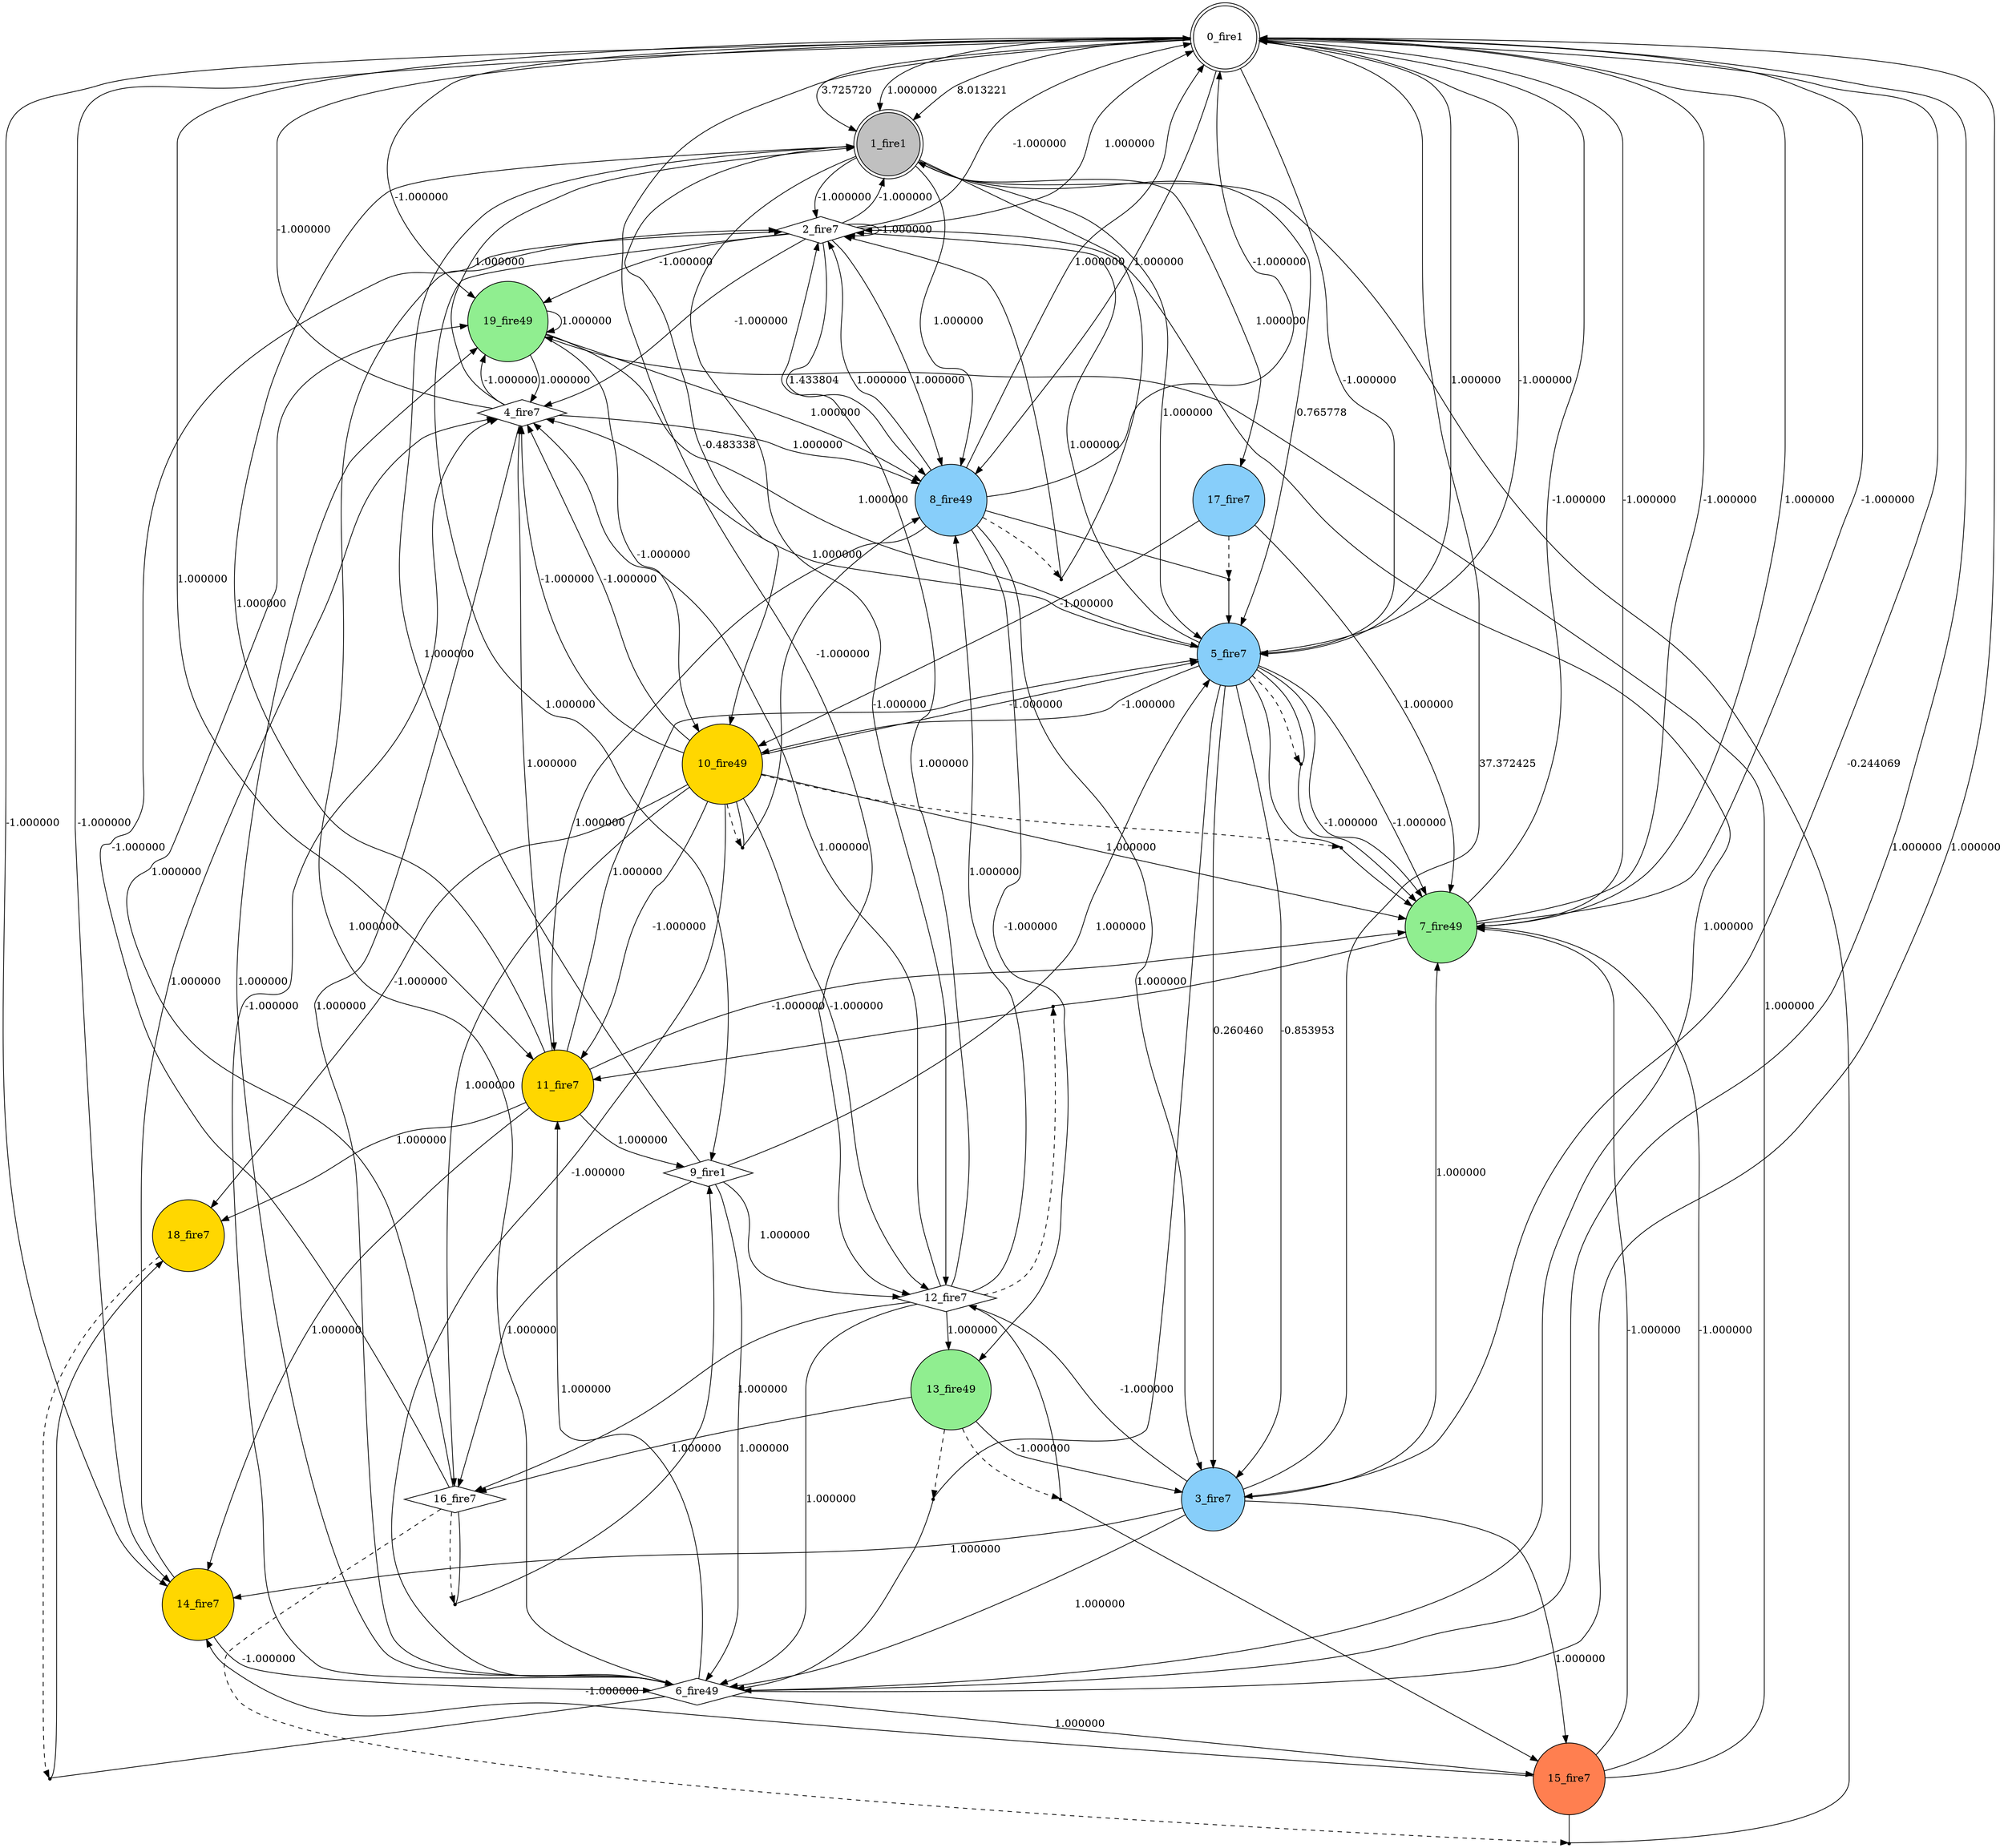 digraph G {
 node[shape = circle]
0 [label="0_fire1",shape=doublecircle]
1 [label="1_fire1",shape=doublecircle, style=filled, fillcolor=gray]
2 [label="2_fire7",shape=diamond]
3 [label="3_fire7",style=filled, fillcolor=lightskyblue]
4 [label="4_fire7",shape=diamond]
5 [label="5_fire7",style=filled, fillcolor=lightskyblue]
6 [label="6_fire49",shape=diamond]
7 [label="7_fire49",style=filled, fillcolor=lightgreen]
8 [label="8_fire49",style=filled, fillcolor=lightskyblue]
9 [label="9_fire1",shape=diamond]
10 [label="10_fire49",style=filled, fillcolor=gold]
11 [label="11_fire7",style=filled, fillcolor=gold]
12 [label="12_fire7",shape=diamond]
13 [label="13_fire49",style=filled, fillcolor=lightgreen]
14 [label="14_fire7",style=filled, fillcolor=gold]
15 [label="15_fire7",style=filled, fillcolor=coral]
16 [label="16_fire7",shape=diamond]
17 [label="17_fire7",style=filled, fillcolor=lightskyblue]
18 [label="18_fire7",style=filled, fillcolor=gold]
19 [label="19_fire49",style=filled, fillcolor=lightgreen]
0 -> 1 [label="8.013221"]
2 -> 8 [label="1.433804"]
19 -> 10 [label="-1.000000"]
2 -> 19 [label="-1.000000"]
3 -> 0 [label="37.372425"]
5 -> 3 [label="-0.853953"]
12 -> 4 [label="1.000000"]
1 -> 2 [label="-1.000000"]
16 -> 2 [label="-1.000000"]
3 -> 6 [label="1.000000"]
0 -> 1 [label="3.725720"]
9 -> 1 [label="1.000000"]
24 [shape=point, label=""]
13 -> 24 [style=dashed] 
5 -> 24 [dir=none]
24 -> 6 
8 -> 2 [label="1.000000"]
4 -> 19 [label="-1.000000"]
15 -> 7 [label="-1.000000"]
10 -> 16 [label="1.000000"]
7 -> 0 [label="-1.000000"]
6 -> 19 [label="1.000000"]
12 -> 8 [label="1.000000"]
25 [shape=point, label=""]
10 -> 25 [style=dashed] 
5 -> 25 [dir=none]
25 -> 7 
7 -> 0 [label="-1.000000"]
3 -> 15 [label="1.000000"]
13 -> 16 [label="1.000000"]
10 -> 7 [label="1.000000"]
1 -> 12 [label="-1.000000"]
2 -> 2 [label="-1.000000"]
5 -> 3 [label="0.260460"]
19 -> 8 [label="1.000000"]
0 -> 1 [label="1.000000"]
7 -> 0 [label="-1.000000"]
1 -> 8 [label="1.000000"]
8 -> 13 [label="-1.000000"]
3 -> 14 [label="1.000000"]
0 -> 14 [label="-1.000000"]
26 [shape=point, label=""]
16 -> 26 [style=dashed] 
16 -> 26 [dir=none]
26 -> 9 
6 -> 11 [label="1.000000"]
8 -> 3 [label="1.000000"]
9 -> 5 [label="1.000000"]
3 -> 12 [label="-1.000000"]
6 -> 2 [label="1.000000"]
27 [shape=point, label=""]
16 -> 27 [style=dashed] 
15 -> 27 [dir=none]
27 -> 1 
10 -> 11 [label="-1.000000"]
0 -> 12 [label="-1.000000"]
11 -> 7 [label="-1.000000"]
1 -> 5 [label="0.765778"]
15 -> 19 [label="1.000000"]
0 -> 3 [label="-0.244069"]
6 -> 15 [label="1.000000"]
10 -> 12 [label="-1.000000"]
10 -> 4 [label="-1.000000"]
1 -> 10 [label="-0.483338"]
28 [shape=point, label=""]
12 -> 28 [style=dashed] 
7 -> 28 [dir=none]
28 -> 11 
12 -> 16 [label="1.000000"]
17 -> 7 [label="1.000000"]
5 -> 7 [label="-1.000000"]
0 -> 19 [label="-1.000000"]
12 -> 13 [label="1.000000"]
8 -> 0 [label="-1.000000"]
29 [shape=point, label=""]
17 -> 29 [style=dashed] 
8 -> 29 [dir=none]
29 -> 5 
2 -> 8 [label="1.000000"]
30 [shape=point, label=""]
5 -> 30 [style=dashed] 
5 -> 30 [dir=none]
30 -> 7 
7 -> 0 [label="-1.000000"]
10 -> 6 [label="-1.000000"]
2 -> 1 [label="-1.000000"]
2 -> 4 [label="-1.000000"]
0 -> 7 [label="1.000000"]
0 -> 11 [label="1.000000"]
11 -> 1 [label="1.000000"]
0 -> 8 [label="1.000000"]
11 -> 14 [label="1.000000"]
19 -> 4 [label="1.000000"]
0 -> 5 [label="-1.000000"]
13 -> 3 [label="-1.000000"]
2 -> 0 [label="1.000000"]
4 -> 8 [label="1.000000"]
14 -> 4 [label="1.000000"]
9 -> 6 [label="1.000000"]
14 -> 6 [label="-1.000000"]
6 -> 4 [label="-1.000000"]
31 [shape=point, label=""]
13 -> 31 [style=dashed] 
12 -> 31 [dir=none]
31 -> 15 
4 -> 0 [label="-1.000000"]
6 -> 0 [label="1.000000"]
9 -> 12 [label="1.000000"]
0 -> 14 [label="-1.000000"]
11 -> 9 [label="1.000000"]
19 -> 19 [label="1.000000"]
11 -> 5 [label="1.000000"]
10 -> 18 [label="-1.000000"]
16 -> 19 [label="1.000000"]
4 -> 6 [label="1.000000"]
0 -> 6 [label="1.000000"]
4 -> 1 [label="1.000000"]
1 -> 5 [label="1.000000"]
3 -> 7 [label="1.000000"]
5 -> 2 [label="1.000000"]
2 -> 0 [label="-1.000000"]
11 -> 4 [label="1.000000"]
0 -> 5 [label="1.000000"]
5 -> 0 [label="-1.000000"]
32 [shape=point, label=""]
10 -> 32 [style=dashed] 
10 -> 32 [dir=none]
32 -> 8 
5 -> 10 [label="-1.000000"]
17 -> 10 [label="-1.000000"]
12 -> 6 [label="1.000000"]
8 -> 0 [label="1.000000"]
12 -> 2 [label="1.000000"]
1 -> 17 [label="1.000000"]
9 -> 16 [label="1.000000"]
5 -> 7 [label="-1.000000"]
8 -> 11 [label="1.000000"]
11 -> 18 [label="1.000000"]
6 -> 2 [label="1.000000"]
10 -> 5 [label="-1.000000"]
33 [shape=point, label=""]
18 -> 33 [style=dashed] 
6 -> 33 [dir=none]
33 -> 18 
10 -> 4 [label="-1.000000"]
15 -> 7 [label="-1.000000"]
19 -> 5 [label="1.000000"]
5 -> 4 [label="1.000000"]
2 -> 9 [label="1.000000"]
15 -> 14 [label="-1.000000"]
34 [shape=point, label=""]
8 -> 34 [style=dashed] 
1 -> 34 [dir=none]
34 -> 2 
}
